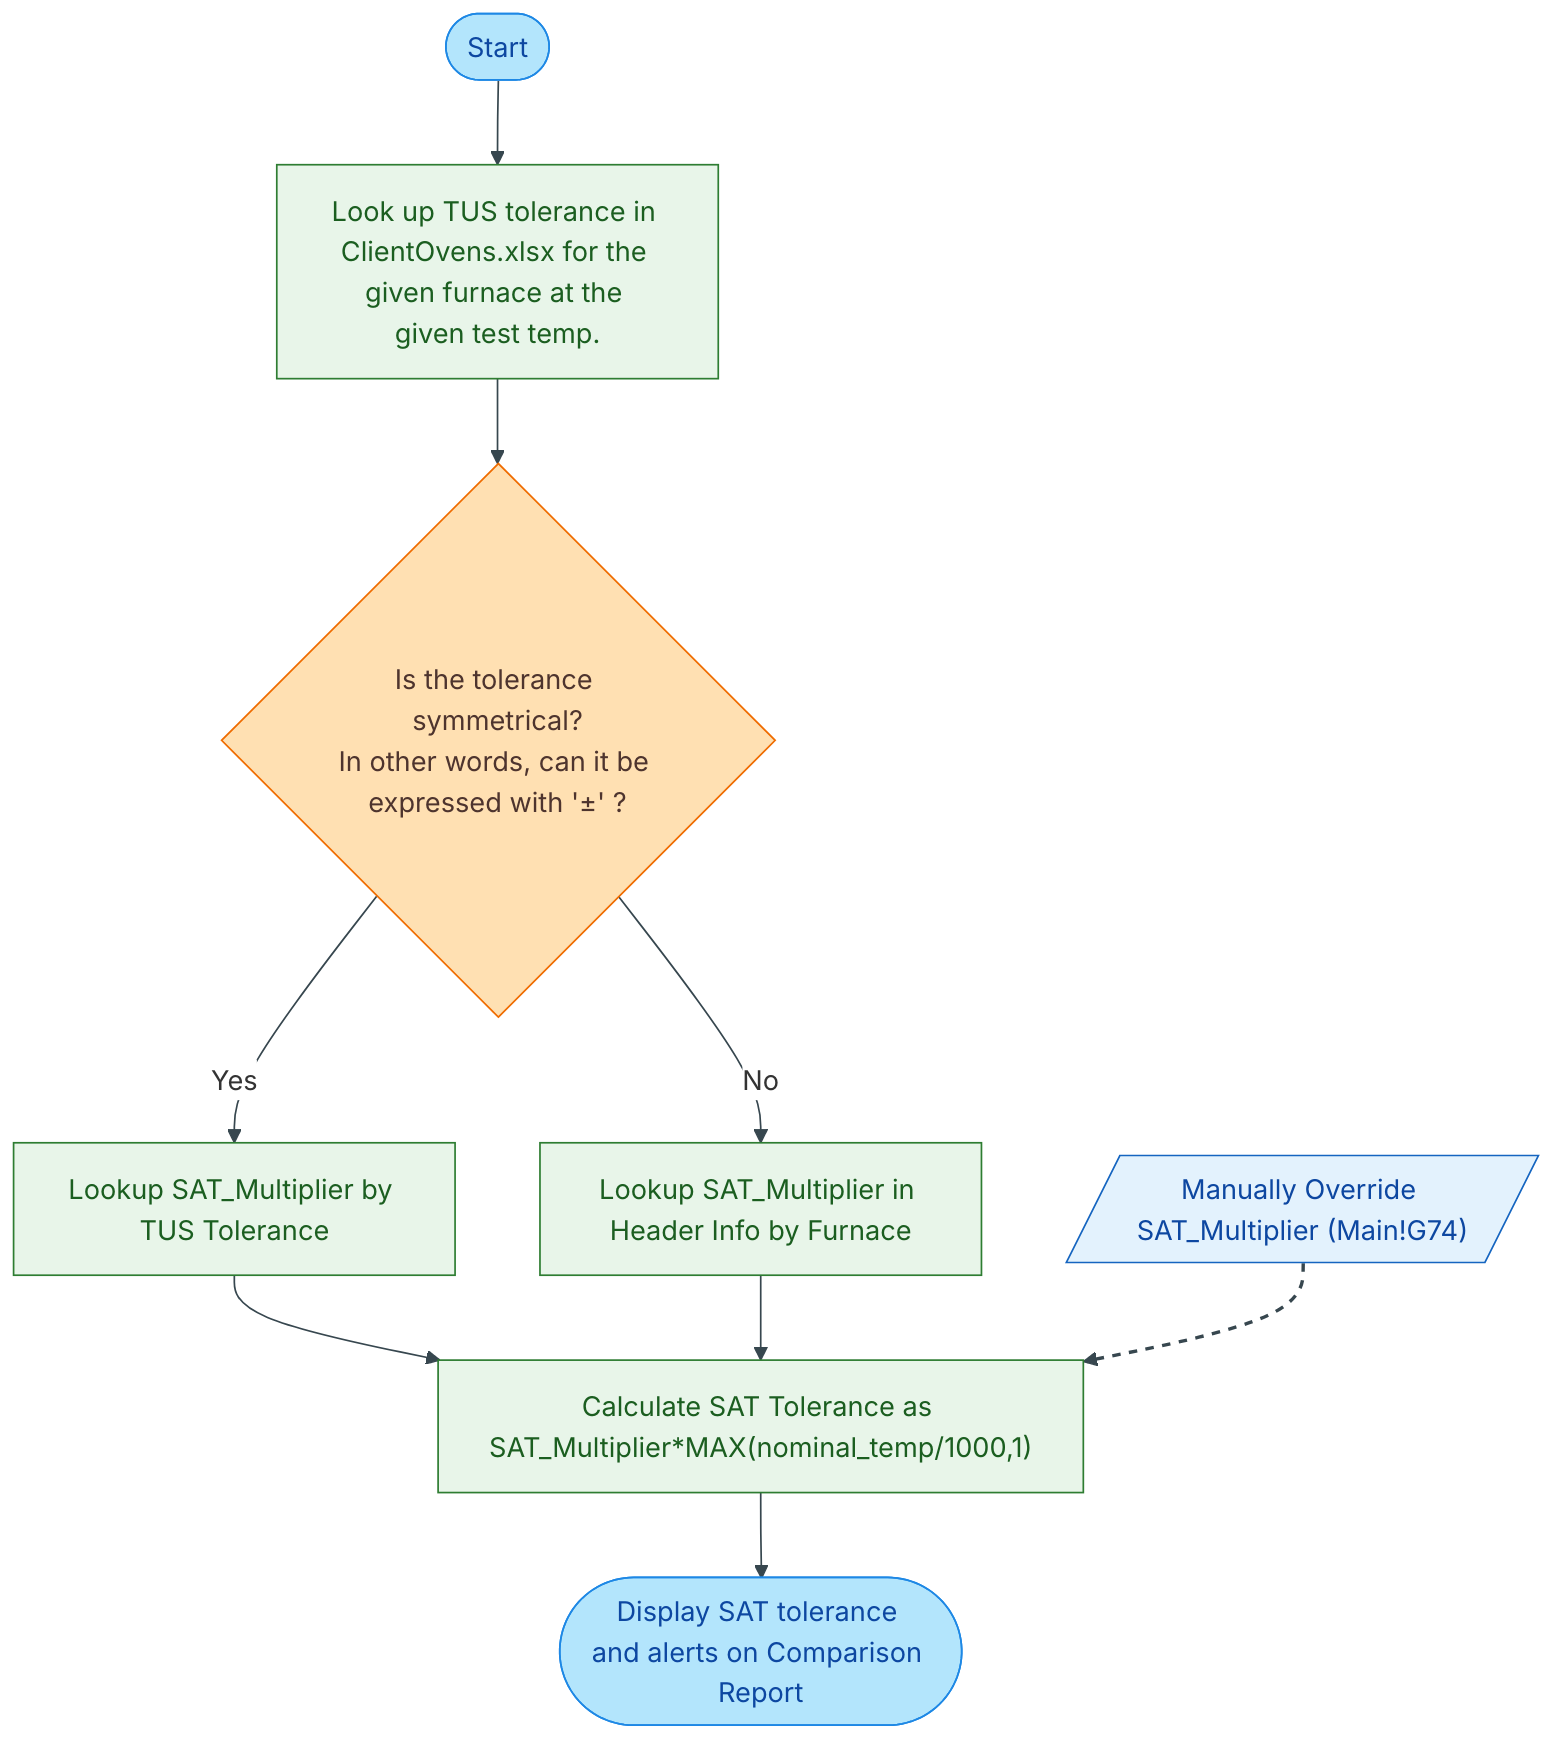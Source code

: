 ---
config:
  theme: base
  themeVariables:
    primaryColor: '#ffffff'
    lineColor: '#37474f'
    fontFamily: Inter, Segoe UI, Arial
  layout: dagre
---
flowchart TD
    A(["Start"]) --> B["Look up TUS tolerance in ClientOvens.xlsx for the given furnace at the given test temp."]
    B --> C@{ label: "Is the tolerance symmetrical?\nIn other words, can it be expressed with '±' ?" }
    C -- Yes --> D["Lookup SAT_Multiplier by TUS Tolerance"]
    C -- No --> E["Lookup SAT_Multiplier in Header Info by Furnace"]
    D --> F["Calculate SAT Tolerance as SAT_Multiplier*MAX(nominal_temp/1000,1)"]
    E --> F
    H[/"Manually Override SAT_Multiplier (Main!G74)"/] --> F
    F --> G(["Display SAT tolerance and alerts on Comparison Report"])
    C@{ shape: diamond}
     A:::startend
     B:::action
     C:::decision
     D:::action
     E:::action
     F:::action
     H:::io
     G:::startend
    classDef startend fill:#b3e5fc,stroke:#1e88e5,color:#0d47a1
    classDef decision fill:#ffe0b2,stroke:#ef6c00,color:#4e342e
    classDef action fill:#e8f5e9,stroke:#2e7d32,color:#1b5e20
    classDef io fill:#e3f2fd,stroke:#1565c0,color:#0d47a1
    linkStyle 6 stroke-dasharray: 5 5, stroke-width:2,fill:none